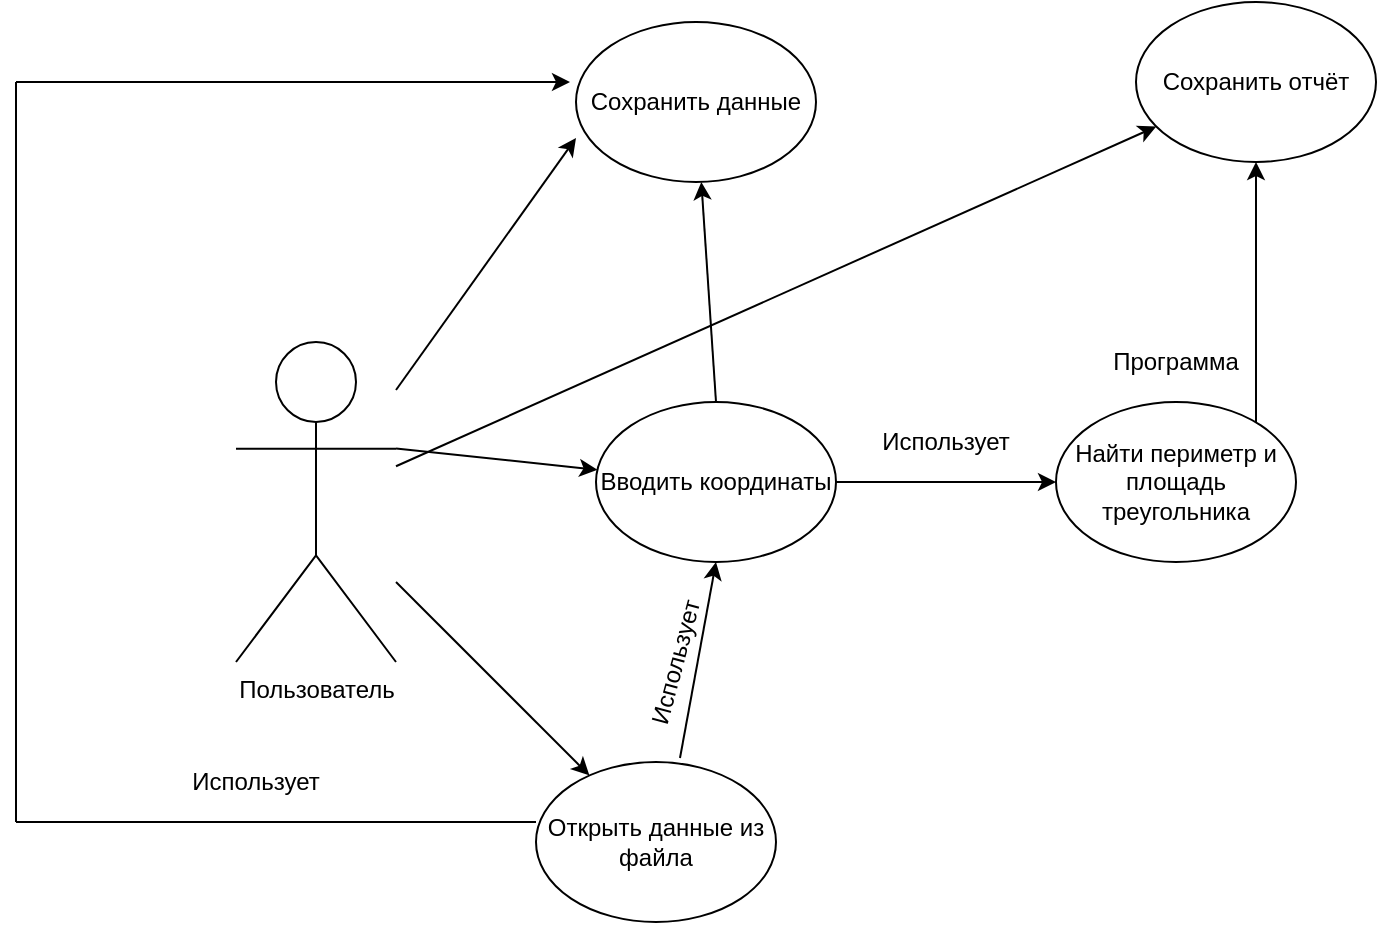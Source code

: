 <mxfile version="13.7.7" type="device"><diagram id="fJBZlswPZsgWiOUeJQIK" name="Page-1"><mxGraphModel dx="998" dy="580" grid="1" gridSize="10" guides="1" tooltips="1" connect="1" arrows="1" fold="1" page="1" pageScale="1" pageWidth="1169" pageHeight="826" background="#ffffff" math="0" shadow="0"><root><mxCell id="0"/><mxCell id="1" parent="0"/><mxCell id="_vQiUAquTWNC0tFTq4kH-41" value="Пользователь" style="shape=umlActor;verticalLabelPosition=bottom;labelBackgroundColor=#ffffff;verticalAlign=top;html=1;outlineConnect=0;" parent="1" vertex="1"><mxGeometry x="210" y="330" width="80" height="160" as="geometry"/></mxCell><mxCell id="_vQiUAquTWNC0tFTq4kH-42" value="Вводить координаты" style="ellipse;whiteSpace=wrap;html=1;" parent="1" vertex="1"><mxGeometry x="390" y="360" width="120" height="80" as="geometry"/></mxCell><mxCell id="_vQiUAquTWNC0tFTq4kH-43" value="Найти периметр и площадь треугольника" style="ellipse;whiteSpace=wrap;html=1;" parent="1" vertex="1"><mxGeometry x="620" y="360" width="120" height="80" as="geometry"/></mxCell><mxCell id="_vQiUAquTWNC0tFTq4kH-44" value="Программа" style="text;html=1;strokeColor=none;fillColor=none;align=center;verticalAlign=middle;whiteSpace=wrap;rounded=0;" parent="1" vertex="1"><mxGeometry x="660" y="330" width="40" height="20" as="geometry"/></mxCell><mxCell id="_vQiUAquTWNC0tFTq4kH-48" value="" style="endArrow=classic;html=1;exitX=0.5;exitY=0;exitDx=0;exitDy=0;" parent="1" source="_vQiUAquTWNC0tFTq4kH-42" target="_vQiUAquTWNC0tFTq4kH-49" edge="1"><mxGeometry width="50" height="50" relative="1" as="geometry"><mxPoint x="420" y="330" as="sourcePoint"/><mxPoint x="610" y="380" as="targetPoint"/><Array as="points"><mxPoint x="450" y="360"/></Array></mxGeometry></mxCell><mxCell id="_vQiUAquTWNC0tFTq4kH-49" value="Сохранить данные" style="ellipse;whiteSpace=wrap;html=1;" parent="1" vertex="1"><mxGeometry x="380" y="170" width="120" height="80" as="geometry"/></mxCell><mxCell id="_vQiUAquTWNC0tFTq4kH-50" value="" style="endArrow=classic;html=1;entryX=0;entryY=0.725;entryDx=0;entryDy=0;entryPerimeter=0;" parent="1" target="_vQiUAquTWNC0tFTq4kH-49" edge="1" source="_vQiUAquTWNC0tFTq4kH-41"><mxGeometry width="50" height="50" relative="1" as="geometry"><mxPoint x="270" y="310" as="sourcePoint"/><mxPoint x="320" y="260" as="targetPoint"/></mxGeometry></mxCell><mxCell id="_vQiUAquTWNC0tFTq4kH-51" value="" style="endArrow=classic;html=1;entryX=0.5;entryY=1;entryDx=0;entryDy=0;exitX=0.6;exitY=-0.025;exitDx=0;exitDy=0;exitPerimeter=0;" parent="1" source="_vQiUAquTWNC0tFTq4kH-52" target="_vQiUAquTWNC0tFTq4kH-42" edge="1"><mxGeometry width="50" height="50" relative="1" as="geometry"><mxPoint x="430" y="530" as="sourcePoint"/><mxPoint x="490" y="440" as="targetPoint"/><Array as="points"/></mxGeometry></mxCell><mxCell id="_vQiUAquTWNC0tFTq4kH-52" value="Открыть данные из файла" style="ellipse;whiteSpace=wrap;html=1;" parent="1" vertex="1"><mxGeometry x="360" y="540" width="120" height="80" as="geometry"/></mxCell><mxCell id="_vQiUAquTWNC0tFTq4kH-53" value="" style="endArrow=classic;html=1;" parent="1" source="_vQiUAquTWNC0tFTq4kH-41" target="_vQiUAquTWNC0tFTq4kH-52" edge="1"><mxGeometry width="50" height="50" relative="1" as="geometry"><mxPoint x="300" y="470" as="sourcePoint"/><mxPoint x="350" y="420" as="targetPoint"/></mxGeometry></mxCell><mxCell id="_vQiUAquTWNC0tFTq4kH-54" value="" style="endArrow=classic;html=1;entryX=0;entryY=0.5;entryDx=0;entryDy=0;exitX=1;exitY=0.5;exitDx=0;exitDy=0;" parent="1" source="_vQiUAquTWNC0tFTq4kH-42" target="_vQiUAquTWNC0tFTq4kH-43" edge="1"><mxGeometry width="50" height="50" relative="1" as="geometry"><mxPoint x="510" y="420" as="sourcePoint"/><mxPoint x="560" y="370" as="targetPoint"/></mxGeometry></mxCell><mxCell id="_vQiUAquTWNC0tFTq4kH-56" value="" style="endArrow=none;html=1;" parent="1" edge="1"><mxGeometry width="50" height="50" relative="1" as="geometry"><mxPoint x="360" y="570" as="sourcePoint"/><mxPoint x="100" y="570" as="targetPoint"/></mxGeometry></mxCell><mxCell id="_vQiUAquTWNC0tFTq4kH-57" value="" style="endArrow=none;html=1;" parent="1" edge="1"><mxGeometry width="50" height="50" relative="1" as="geometry"><mxPoint x="100" y="570" as="sourcePoint"/><mxPoint x="100" y="200" as="targetPoint"/></mxGeometry></mxCell><mxCell id="_vQiUAquTWNC0tFTq4kH-58" value="" style="endArrow=classic;html=1;entryX=-0.025;entryY=0.375;entryDx=0;entryDy=0;entryPerimeter=0;" parent="1" target="_vQiUAquTWNC0tFTq4kH-49" edge="1"><mxGeometry width="50" height="50" relative="1" as="geometry"><mxPoint x="100" y="200" as="sourcePoint"/><mxPoint x="150" y="150" as="targetPoint"/></mxGeometry></mxCell><mxCell id="_vQiUAquTWNC0tFTq4kH-59" value="Использует" style="text;html=1;strokeColor=none;fillColor=none;align=center;verticalAlign=middle;whiteSpace=wrap;rounded=0;" parent="1" vertex="1"><mxGeometry x="545" y="370" width="40" height="20" as="geometry"/></mxCell><mxCell id="_vQiUAquTWNC0tFTq4kH-60" value="Использует" style="text;html=1;strokeColor=none;fillColor=none;align=center;verticalAlign=middle;whiteSpace=wrap;rounded=0;" parent="1" vertex="1"><mxGeometry x="200" y="540" width="40" height="20" as="geometry"/></mxCell><mxCell id="_vQiUAquTWNC0tFTq4kH-61" value="Использует" style="text;html=1;strokeColor=none;fillColor=none;align=center;verticalAlign=middle;whiteSpace=wrap;rounded=0;rotation=-75;" parent="1" vertex="1"><mxGeometry x="410" y="480" width="40" height="20" as="geometry"/></mxCell><mxCell id="_vQiUAquTWNC0tFTq4kH-62" value="Сохранить отчёт" style="ellipse;whiteSpace=wrap;html=1;" parent="1" vertex="1"><mxGeometry x="660" y="160" width="120" height="80" as="geometry"/></mxCell><mxCell id="_vQiUAquTWNC0tFTq4kH-63" value="" style="endArrow=classic;html=1;entryX=0.5;entryY=1;entryDx=0;entryDy=0;" parent="1" target="_vQiUAquTWNC0tFTq4kH-62" edge="1"><mxGeometry width="50" height="50" relative="1" as="geometry"><mxPoint x="720" y="370" as="sourcePoint"/><mxPoint x="770" y="320" as="targetPoint"/></mxGeometry></mxCell><mxCell id="_vQiUAquTWNC0tFTq4kH-64" value="" style="endArrow=classic;html=1;" parent="1" target="_vQiUAquTWNC0tFTq4kH-62" edge="1" source="_vQiUAquTWNC0tFTq4kH-41"><mxGeometry width="50" height="50" relative="1" as="geometry"><mxPoint x="280" y="330" as="sourcePoint"/><mxPoint x="330" y="280" as="targetPoint"/></mxGeometry></mxCell><mxCell id="fBfkr4_Y2Sox2A28lT27-1" value="" style="endArrow=classic;html=1;exitX=1;exitY=0.333;exitDx=0;exitDy=0;exitPerimeter=0;" edge="1" parent="1" source="_vQiUAquTWNC0tFTq4kH-41" target="_vQiUAquTWNC0tFTq4kH-42"><mxGeometry width="50" height="50" relative="1" as="geometry"><mxPoint x="480" y="380" as="sourcePoint"/><mxPoint x="530" y="330" as="targetPoint"/></mxGeometry></mxCell></root></mxGraphModel></diagram></mxfile>